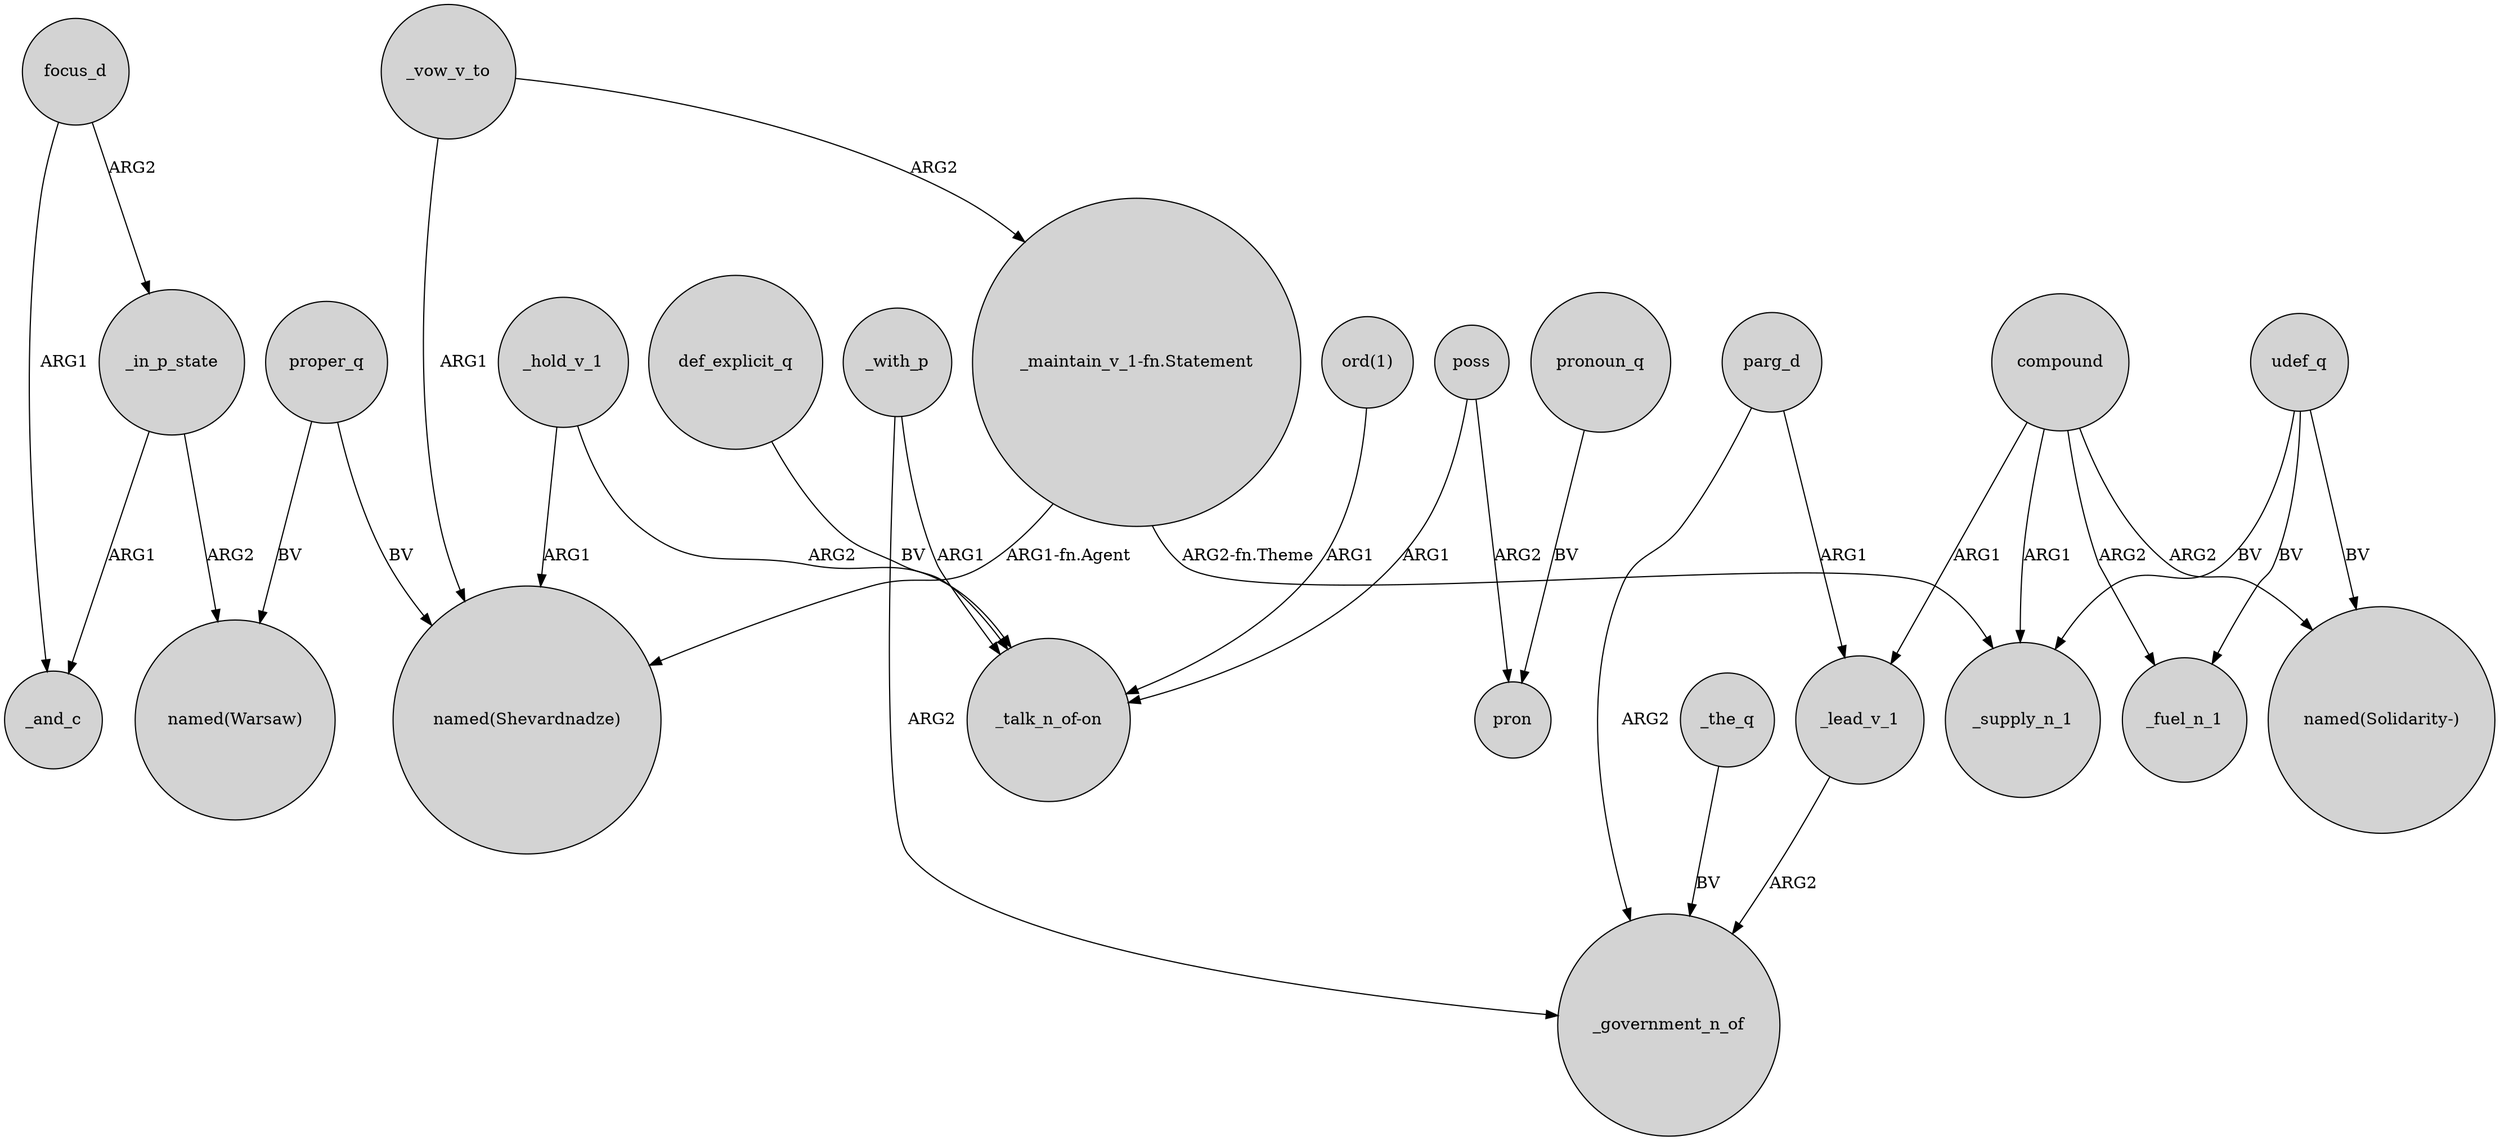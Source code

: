 digraph {
	node [shape=circle style=filled]
	_in_p_state -> "named(Warsaw)" [label=ARG2]
	_in_p_state -> _and_c [label=ARG1]
	poss -> pron [label=ARG2]
	_lead_v_1 -> _government_n_of [label=ARG2]
	_hold_v_1 -> "named(Shevardnadze)" [label=ARG1]
	compound -> _lead_v_1 [label=ARG1]
	focus_d -> _in_p_state [label=ARG2]
	compound -> _fuel_n_1 [label=ARG2]
	_vow_v_to -> "_maintain_v_1-fn.Statement" [label=ARG2]
	_vow_v_to -> "named(Shevardnadze)" [label=ARG1]
	udef_q -> _supply_n_1 [label=BV]
	_with_p -> "_talk_n_of-on" [label=ARG1]
	udef_q -> "named(Solidarity-)" [label=BV]
	pronoun_q -> pron [label=BV]
	parg_d -> _government_n_of [label=ARG2]
	def_explicit_q -> "_talk_n_of-on" [label=BV]
	compound -> "named(Solidarity-)" [label=ARG2]
	"ord(1)" -> "_talk_n_of-on" [label=ARG1]
	parg_d -> _lead_v_1 [label=ARG1]
	poss -> "_talk_n_of-on" [label=ARG1]
	focus_d -> _and_c [label=ARG1]
	compound -> _supply_n_1 [label=ARG1]
	_hold_v_1 -> "_talk_n_of-on" [label=ARG2]
	_the_q -> _government_n_of [label=BV]
	"_maintain_v_1-fn.Statement" -> "named(Shevardnadze)" [label="ARG1-fn.Agent"]
	"_maintain_v_1-fn.Statement" -> _supply_n_1 [label="ARG2-fn.Theme"]
	udef_q -> _fuel_n_1 [label=BV]
	_with_p -> _government_n_of [label=ARG2]
	proper_q -> "named(Warsaw)" [label=BV]
	proper_q -> "named(Shevardnadze)" [label=BV]
}
